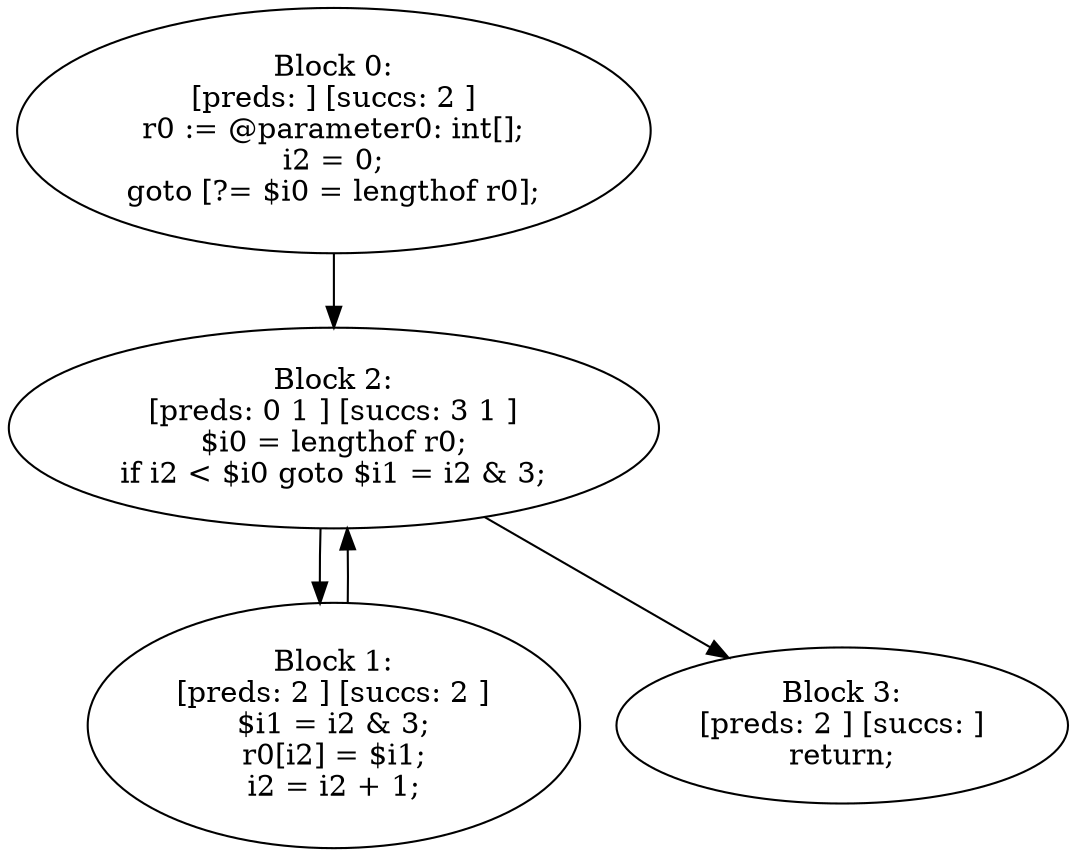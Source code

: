 digraph "unitGraph" {
    "Block 0:
[preds: ] [succs: 2 ]
r0 := @parameter0: int[];
i2 = 0;
goto [?= $i0 = lengthof r0];
"
    "Block 1:
[preds: 2 ] [succs: 2 ]
$i1 = i2 & 3;
r0[i2] = $i1;
i2 = i2 + 1;
"
    "Block 2:
[preds: 0 1 ] [succs: 3 1 ]
$i0 = lengthof r0;
if i2 < $i0 goto $i1 = i2 & 3;
"
    "Block 3:
[preds: 2 ] [succs: ]
return;
"
    "Block 0:
[preds: ] [succs: 2 ]
r0 := @parameter0: int[];
i2 = 0;
goto [?= $i0 = lengthof r0];
"->"Block 2:
[preds: 0 1 ] [succs: 3 1 ]
$i0 = lengthof r0;
if i2 < $i0 goto $i1 = i2 & 3;
";
    "Block 1:
[preds: 2 ] [succs: 2 ]
$i1 = i2 & 3;
r0[i2] = $i1;
i2 = i2 + 1;
"->"Block 2:
[preds: 0 1 ] [succs: 3 1 ]
$i0 = lengthof r0;
if i2 < $i0 goto $i1 = i2 & 3;
";
    "Block 2:
[preds: 0 1 ] [succs: 3 1 ]
$i0 = lengthof r0;
if i2 < $i0 goto $i1 = i2 & 3;
"->"Block 3:
[preds: 2 ] [succs: ]
return;
";
    "Block 2:
[preds: 0 1 ] [succs: 3 1 ]
$i0 = lengthof r0;
if i2 < $i0 goto $i1 = i2 & 3;
"->"Block 1:
[preds: 2 ] [succs: 2 ]
$i1 = i2 & 3;
r0[i2] = $i1;
i2 = i2 + 1;
";
}
